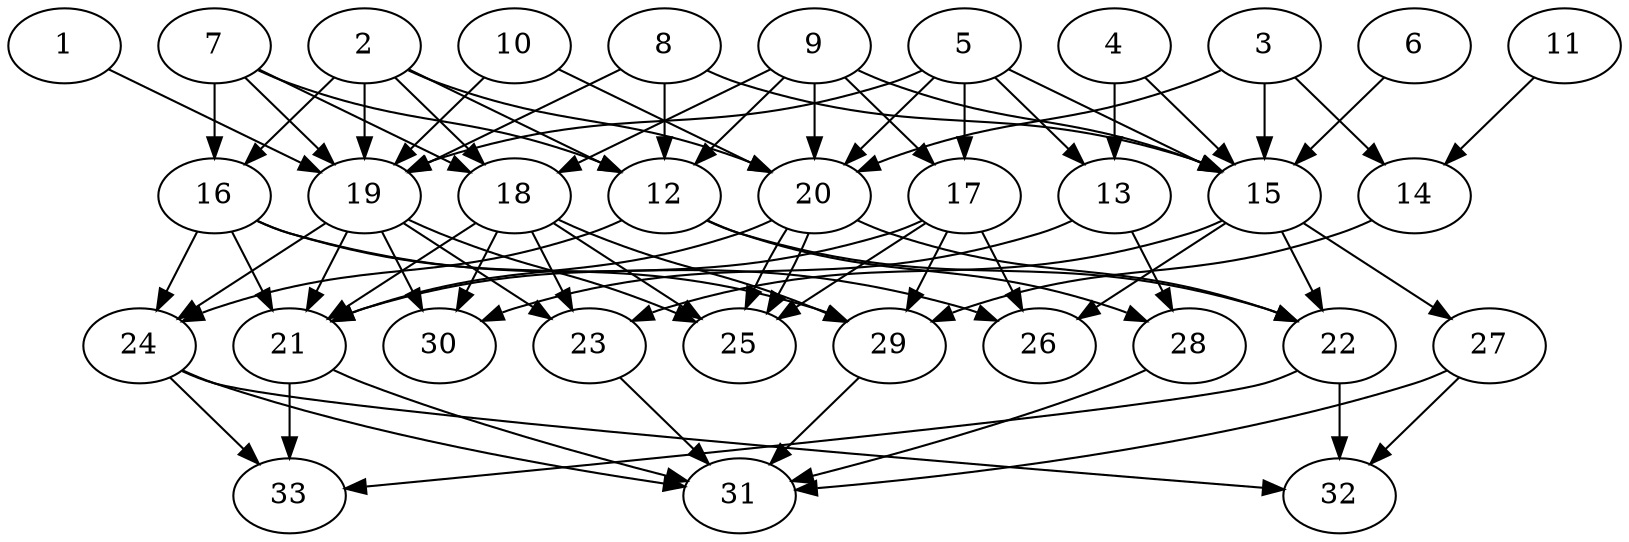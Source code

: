// DAG (tier=2-normal, mode=data, n=33, ccr=0.406, fat=0.683, density=0.517, regular=0.486, jump=0.188, mindata=2097152, maxdata=16777216)
// DAG automatically generated by daggen at Sun Aug 24 16:33:33 2025
// /home/ermia/Project/Environments/daggen/bin/daggen --dot --ccr 0.406 --fat 0.683 --regular 0.486 --density 0.517 --jump 0.188 --mindata 2097152 --maxdata 16777216 -n 33 
digraph G {
  1 [size="625061976540805120", alpha="0.09", expect_size="312530988270402560"]
  1 -> 19 [size ="824993499840512"]
  2 [size="1881727260254202", alpha="0.08", expect_size="940863630127101"]
  2 -> 12 [size ="64040051146752"]
  2 -> 16 [size ="64040051146752"]
  2 -> 18 [size ="64040051146752"]
  2 -> 19 [size ="64040051146752"]
  2 -> 20 [size ="64040051146752"]
  3 [size="3468435053117886464", alpha="0.01", expect_size="1734217526558943232"]
  3 -> 14 [size ="1771741865050112"]
  3 -> 15 [size ="1771741865050112"]
  3 -> 20 [size ="1771741865050112"]
  4 [size="2206716240280688787456", alpha="0.00", expect_size="1103358120140344393728"]
  4 -> 13 [size ="1355983217491968"]
  4 -> 15 [size ="1355983217491968"]
  5 [size="117711244894136172544", alpha="0.20", expect_size="58855622447068086272"]
  5 -> 13 [size ="192147743571968"]
  5 -> 15 [size ="192147743571968"]
  5 -> 17 [size ="192147743571968"]
  5 -> 19 [size ="192147743571968"]
  5 -> 20 [size ="192147743571968"]
  6 [size="227497479499408672", alpha="0.08", expect_size="113748739749704336"]
  6 -> 15 [size ="117713275977728"]
  7 [size="3556891555013257592832", alpha="0.11", expect_size="1778445777506628796416"]
  7 -> 12 [size ="1864105136750592"]
  7 -> 16 [size ="1864105136750592"]
  7 -> 18 [size ="1864105136750592"]
  7 -> 19 [size ="1864105136750592"]
  8 [size="697435751915175552", alpha="0.19", expect_size="348717875957587776"]
  8 -> 12 [size ="533788341829632"]
  8 -> 15 [size ="533788341829632"]
  8 -> 19 [size ="533788341829632"]
  9 [size="892402155237295521792", alpha="0.11", expect_size="446201077618647760896"]
  9 -> 12 [size ="741532848095232"]
  9 -> 15 [size ="741532848095232"]
  9 -> 17 [size ="741532848095232"]
  9 -> 18 [size ="741532848095232"]
  9 -> 20 [size ="741532848095232"]
  10 [size="88114013793149312", alpha="0.13", expect_size="44057006896574656"]
  10 -> 19 [size ="1387088888987648"]
  10 -> 20 [size ="1387088888987648"]
  11 [size="19981768877344856", alpha="0.07", expect_size="9990884438672428"]
  11 -> 14 [size ="906265244991488"]
  12 [size="37639685962606704", alpha="0.19", expect_size="18819842981303352"]
  12 -> 22 [size ="1461409607057408"]
  12 -> 24 [size ="1461409607057408"]
  12 -> 28 [size ="1461409607057408"]
  13 [size="3727725647654988288", alpha="0.17", expect_size="1863862823827494144"]
  13 -> 28 [size ="1332621111984128"]
  13 -> 30 [size ="1332621111984128"]
  14 [size="1101028044045178372096", alpha="0.09", expect_size="550514022022589186048"]
  14 -> 29 [size ="853012851458048"]
  15 [size="1037736747232985", alpha="0.10", expect_size="518868373616492"]
  15 -> 22 [size ="78496239976448"]
  15 -> 23 [size ="78496239976448"]
  15 -> 26 [size ="78496239976448"]
  15 -> 27 [size ="78496239976448"]
  16 [size="687496532469812822016", alpha="0.19", expect_size="343748266234906411008"]
  16 -> 21 [size ="623165873061888"]
  16 -> 24 [size ="623165873061888"]
  16 -> 26 [size ="623165873061888"]
  16 -> 29 [size ="623165873061888"]
  17 [size="87956787304142471168", alpha="0.18", expect_size="43978393652071235584"]
  17 -> 21 [size ="158222979694592"]
  17 -> 25 [size ="158222979694592"]
  17 -> 26 [size ="158222979694592"]
  17 -> 29 [size ="158222979694592"]
  18 [size="3108985706131381813248", alpha="0.09", expect_size="1554492853065690906624"]
  18 -> 21 [size ="1704129013481472"]
  18 -> 23 [size ="1704129013481472"]
  18 -> 25 [size ="1704129013481472"]
  18 -> 29 [size ="1704129013481472"]
  18 -> 30 [size ="1704129013481472"]
  19 [size="1237096828948633856", alpha="0.10", expect_size="618548414474316928"]
  19 -> 21 [size ="1323965351985152"]
  19 -> 23 [size ="1323965351985152"]
  19 -> 24 [size ="1323965351985152"]
  19 -> 25 [size ="1323965351985152"]
  19 -> 30 [size ="1323965351985152"]
  20 [size="952652365261644496896", alpha="0.05", expect_size="476326182630822248448"]
  20 -> 21 [size ="774544344219648"]
  20 -> 22 [size ="774544344219648"]
  20 -> 25 [size ="774544344219648"]
  20 -> 25 [size ="774544344219648"]
  21 [size="1491747566168144", alpha="0.12", expect_size="745873783084072"]
  21 -> 31 [size ="45345669120000"]
  21 -> 33 [size ="45345669120000"]
  22 [size="27387496800252792", alpha="0.13", expect_size="13693748400126396"]
  22 -> 32 [size ="910105717506048"]
  22 -> 33 [size ="910105717506048"]
  23 [size="793241014591553536000", alpha="0.19", expect_size="396620507295776768000"]
  23 -> 31 [size ="685530467532800"]
  24 [size="3218883845569280512", alpha="0.20", expect_size="1609441922784640256"]
  24 -> 31 [size ="1659705856360448"]
  24 -> 32 [size ="1659705856360448"]
  24 -> 33 [size ="1659705856360448"]
  25 [size="19852315485613592", alpha="0.06", expect_size="9926157742806796"]
  26 [size="66635946948304216", alpha="0.13", expect_size="33317973474152108"]
  27 [size="1651413980426711072768", alpha="0.04", expect_size="825706990213355536384"]
  27 -> 31 [size ="1117705251848192"]
  27 -> 32 [size ="1117705251848192"]
  28 [size="1970479268251277312", alpha="0.12", expect_size="985239634125638656"]
  28 -> 31 [size ="938458147192832"]
  29 [size="183267129830231968", alpha="0.14", expect_size="91633564915115984"]
  29 -> 31 [size ="105003930877952"]
  30 [size="44545897692771312", alpha="0.09", expect_size="22272948846385656"]
  31 [size="491154086525819136", alpha="0.02", expect_size="245577043262909568"]
  32 [size="28759718939550810112", alpha="0.10", expect_size="14379859469775405056"]
  33 [size="665264099266068736", alpha="0.14", expect_size="332632049633034368"]
}